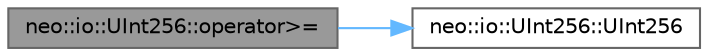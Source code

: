 digraph "neo::io::UInt256::operator&gt;="
{
 // LATEX_PDF_SIZE
  bgcolor="transparent";
  edge [fontname=Helvetica,fontsize=10,labelfontname=Helvetica,labelfontsize=10];
  node [fontname=Helvetica,fontsize=10,shape=box,height=0.2,width=0.4];
  rankdir="LR";
  Node1 [id="Node000001",label="neo::io::UInt256::operator\>=",height=0.2,width=0.4,color="gray40", fillcolor="grey60", style="filled", fontcolor="black",tooltip="Checks if this UInt256 is greater than or equal to another UInt256."];
  Node1 -> Node2 [id="edge1_Node000001_Node000002",color="steelblue1",style="solid",tooltip=" "];
  Node2 [id="Node000002",label="neo::io::UInt256::UInt256",height=0.2,width=0.4,color="grey40", fillcolor="white", style="filled",URL="$classneo_1_1io_1_1_u_int256.html#a96e96c9590720abc1c4f8c086ff6c051",tooltip="Constructs a UInt256 initialized to zero."];
}
